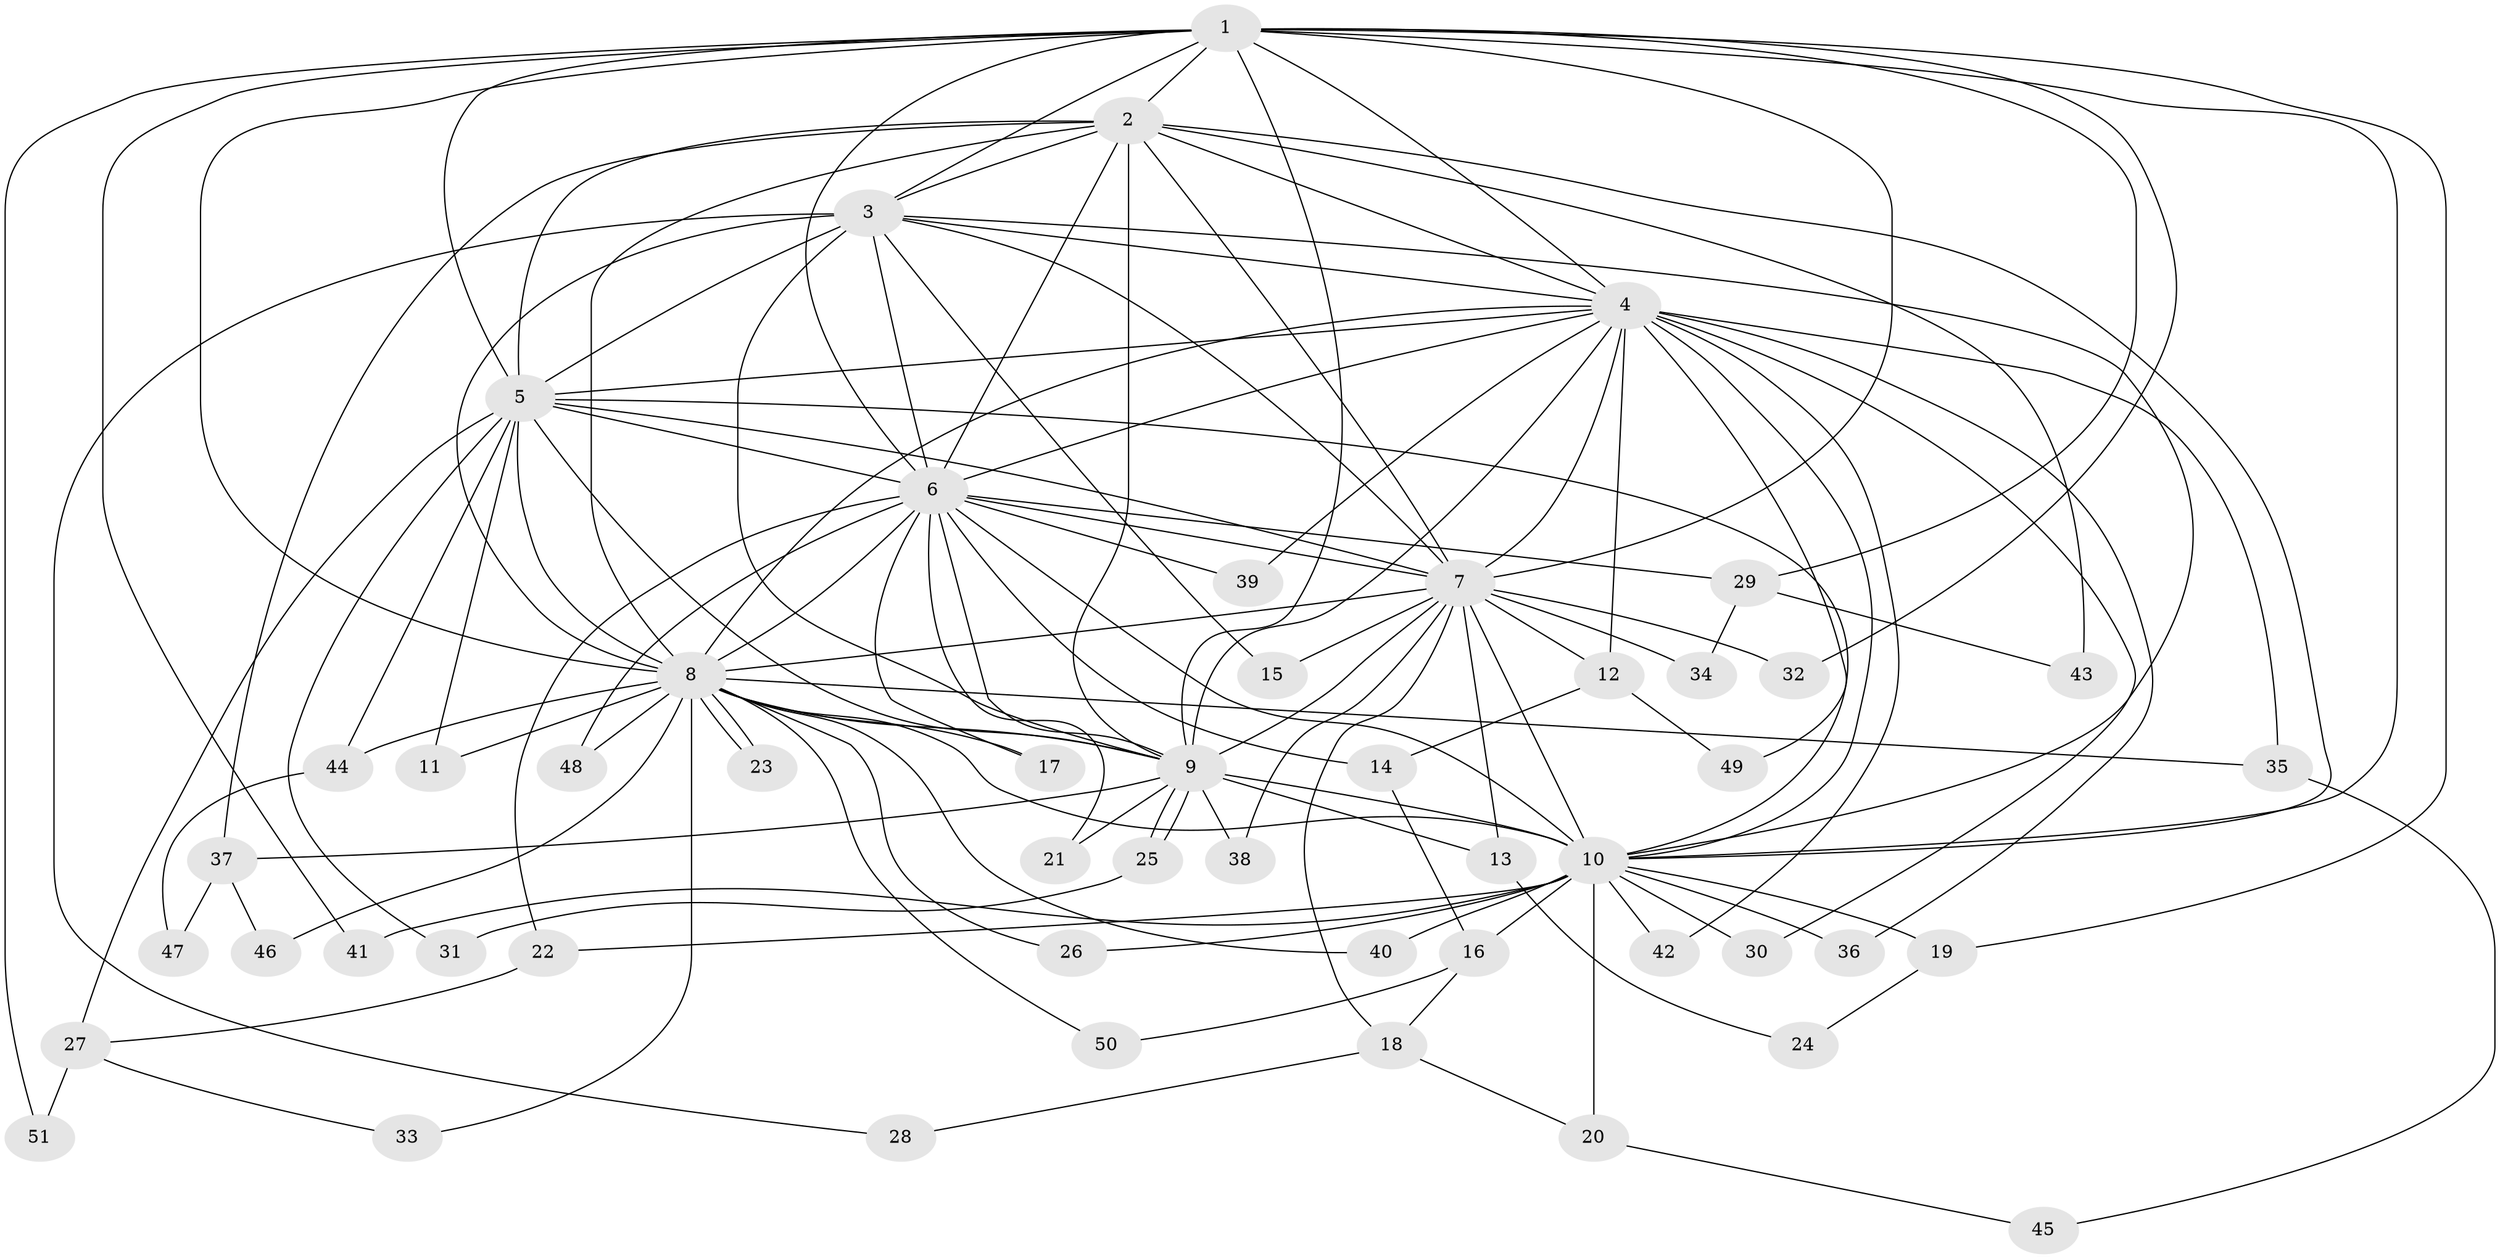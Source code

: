 // coarse degree distribution, {10: 0.02702702702702703, 16: 0.02702702702702703, 8: 0.02702702702702703, 15: 0.02702702702702703, 11: 0.02702702702702703, 19: 0.02702702702702703, 13: 0.02702702702702703, 17: 0.02702702702702703, 2: 0.5405405405405406, 5: 0.02702702702702703, 4: 0.10810810810810811, 3: 0.10810810810810811}
// Generated by graph-tools (version 1.1) at 2025/23/03/03/25 07:23:46]
// undirected, 51 vertices, 127 edges
graph export_dot {
graph [start="1"]
  node [color=gray90,style=filled];
  1;
  2;
  3;
  4;
  5;
  6;
  7;
  8;
  9;
  10;
  11;
  12;
  13;
  14;
  15;
  16;
  17;
  18;
  19;
  20;
  21;
  22;
  23;
  24;
  25;
  26;
  27;
  28;
  29;
  30;
  31;
  32;
  33;
  34;
  35;
  36;
  37;
  38;
  39;
  40;
  41;
  42;
  43;
  44;
  45;
  46;
  47;
  48;
  49;
  50;
  51;
  1 -- 2;
  1 -- 3;
  1 -- 4;
  1 -- 5;
  1 -- 6;
  1 -- 7;
  1 -- 8;
  1 -- 9;
  1 -- 10;
  1 -- 19;
  1 -- 29;
  1 -- 32;
  1 -- 41;
  1 -- 51;
  2 -- 3;
  2 -- 4;
  2 -- 5;
  2 -- 6;
  2 -- 7;
  2 -- 8;
  2 -- 9;
  2 -- 10;
  2 -- 37;
  2 -- 43;
  3 -- 4;
  3 -- 5;
  3 -- 6;
  3 -- 7;
  3 -- 8;
  3 -- 9;
  3 -- 10;
  3 -- 15;
  3 -- 28;
  4 -- 5;
  4 -- 6;
  4 -- 7;
  4 -- 8;
  4 -- 9;
  4 -- 10;
  4 -- 12;
  4 -- 30;
  4 -- 35;
  4 -- 36;
  4 -- 39;
  4 -- 42;
  4 -- 49;
  5 -- 6;
  5 -- 7;
  5 -- 8;
  5 -- 9;
  5 -- 10;
  5 -- 11;
  5 -- 27;
  5 -- 31;
  5 -- 44;
  6 -- 7;
  6 -- 8;
  6 -- 9;
  6 -- 10;
  6 -- 14;
  6 -- 17;
  6 -- 21;
  6 -- 22;
  6 -- 29;
  6 -- 39;
  6 -- 48;
  7 -- 8;
  7 -- 9;
  7 -- 10;
  7 -- 12;
  7 -- 13;
  7 -- 15;
  7 -- 18;
  7 -- 32;
  7 -- 34;
  7 -- 38;
  8 -- 9;
  8 -- 10;
  8 -- 11;
  8 -- 17;
  8 -- 23;
  8 -- 23;
  8 -- 26;
  8 -- 33;
  8 -- 35;
  8 -- 40;
  8 -- 44;
  8 -- 46;
  8 -- 48;
  8 -- 50;
  9 -- 10;
  9 -- 13;
  9 -- 21;
  9 -- 25;
  9 -- 25;
  9 -- 37;
  9 -- 38;
  10 -- 16;
  10 -- 19;
  10 -- 20;
  10 -- 22;
  10 -- 26;
  10 -- 30;
  10 -- 36;
  10 -- 40;
  10 -- 41;
  10 -- 42;
  12 -- 14;
  12 -- 49;
  13 -- 24;
  14 -- 16;
  16 -- 18;
  16 -- 50;
  18 -- 20;
  18 -- 28;
  19 -- 24;
  20 -- 45;
  22 -- 27;
  25 -- 31;
  27 -- 33;
  27 -- 51;
  29 -- 34;
  29 -- 43;
  35 -- 45;
  37 -- 46;
  37 -- 47;
  44 -- 47;
}

